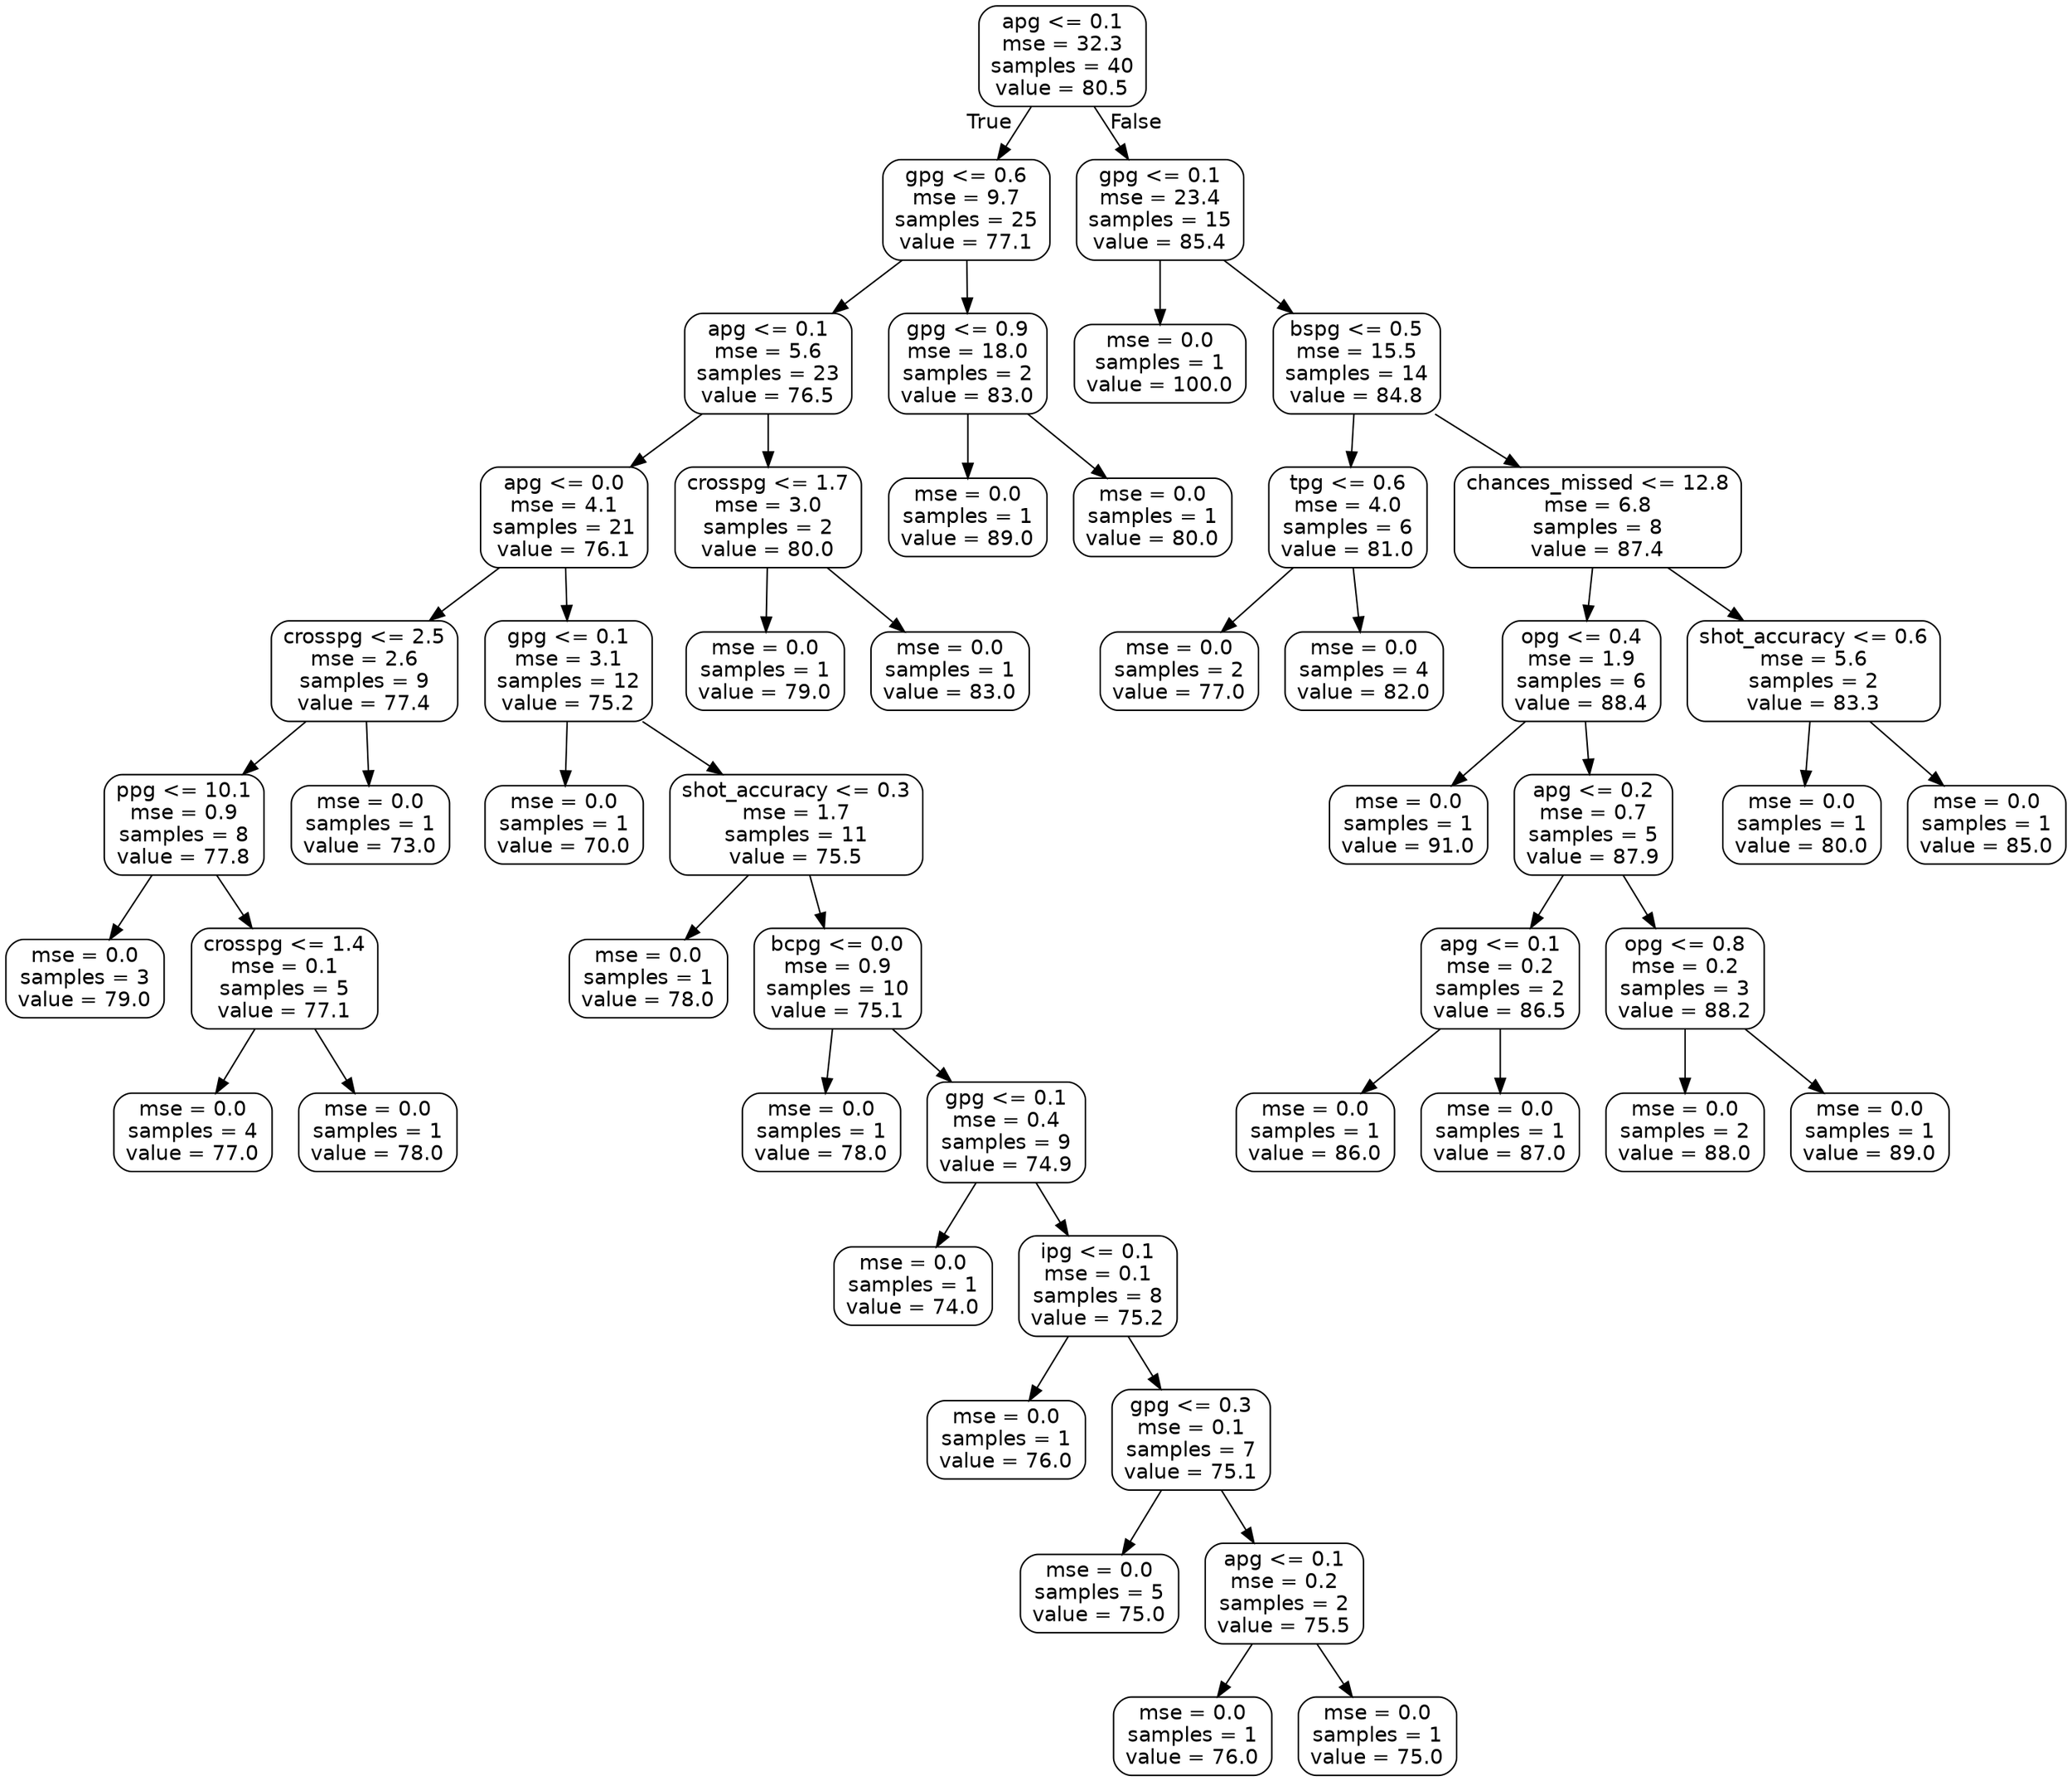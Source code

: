 digraph Tree {
node [shape=box, style="rounded", color="black", fontname=helvetica] ;
edge [fontname=helvetica] ;
0 [label="apg <= 0.1\nmse = 32.3\nsamples = 40\nvalue = 80.5"] ;
1 [label="gpg <= 0.6\nmse = 9.7\nsamples = 25\nvalue = 77.1"] ;
0 -> 1 [labeldistance=2.5, labelangle=45, headlabel="True"] ;
2 [label="apg <= 0.1\nmse = 5.6\nsamples = 23\nvalue = 76.5"] ;
1 -> 2 ;
3 [label="apg <= 0.0\nmse = 4.1\nsamples = 21\nvalue = 76.1"] ;
2 -> 3 ;
4 [label="crosspg <= 2.5\nmse = 2.6\nsamples = 9\nvalue = 77.4"] ;
3 -> 4 ;
5 [label="ppg <= 10.1\nmse = 0.9\nsamples = 8\nvalue = 77.8"] ;
4 -> 5 ;
6 [label="mse = 0.0\nsamples = 3\nvalue = 79.0"] ;
5 -> 6 ;
7 [label="crosspg <= 1.4\nmse = 0.1\nsamples = 5\nvalue = 77.1"] ;
5 -> 7 ;
8 [label="mse = 0.0\nsamples = 4\nvalue = 77.0"] ;
7 -> 8 ;
9 [label="mse = 0.0\nsamples = 1\nvalue = 78.0"] ;
7 -> 9 ;
10 [label="mse = 0.0\nsamples = 1\nvalue = 73.0"] ;
4 -> 10 ;
11 [label="gpg <= 0.1\nmse = 3.1\nsamples = 12\nvalue = 75.2"] ;
3 -> 11 ;
12 [label="mse = 0.0\nsamples = 1\nvalue = 70.0"] ;
11 -> 12 ;
13 [label="shot_accuracy <= 0.3\nmse = 1.7\nsamples = 11\nvalue = 75.5"] ;
11 -> 13 ;
14 [label="mse = 0.0\nsamples = 1\nvalue = 78.0"] ;
13 -> 14 ;
15 [label="bcpg <= 0.0\nmse = 0.9\nsamples = 10\nvalue = 75.1"] ;
13 -> 15 ;
16 [label="mse = 0.0\nsamples = 1\nvalue = 78.0"] ;
15 -> 16 ;
17 [label="gpg <= 0.1\nmse = 0.4\nsamples = 9\nvalue = 74.9"] ;
15 -> 17 ;
18 [label="mse = 0.0\nsamples = 1\nvalue = 74.0"] ;
17 -> 18 ;
19 [label="ipg <= 0.1\nmse = 0.1\nsamples = 8\nvalue = 75.2"] ;
17 -> 19 ;
20 [label="mse = 0.0\nsamples = 1\nvalue = 76.0"] ;
19 -> 20 ;
21 [label="gpg <= 0.3\nmse = 0.1\nsamples = 7\nvalue = 75.1"] ;
19 -> 21 ;
22 [label="mse = 0.0\nsamples = 5\nvalue = 75.0"] ;
21 -> 22 ;
23 [label="apg <= 0.1\nmse = 0.2\nsamples = 2\nvalue = 75.5"] ;
21 -> 23 ;
24 [label="mse = 0.0\nsamples = 1\nvalue = 76.0"] ;
23 -> 24 ;
25 [label="mse = 0.0\nsamples = 1\nvalue = 75.0"] ;
23 -> 25 ;
26 [label="crosspg <= 1.7\nmse = 3.0\nsamples = 2\nvalue = 80.0"] ;
2 -> 26 ;
27 [label="mse = 0.0\nsamples = 1\nvalue = 79.0"] ;
26 -> 27 ;
28 [label="mse = 0.0\nsamples = 1\nvalue = 83.0"] ;
26 -> 28 ;
29 [label="gpg <= 0.9\nmse = 18.0\nsamples = 2\nvalue = 83.0"] ;
1 -> 29 ;
30 [label="mse = 0.0\nsamples = 1\nvalue = 89.0"] ;
29 -> 30 ;
31 [label="mse = 0.0\nsamples = 1\nvalue = 80.0"] ;
29 -> 31 ;
32 [label="gpg <= 0.1\nmse = 23.4\nsamples = 15\nvalue = 85.4"] ;
0 -> 32 [labeldistance=2.5, labelangle=-45, headlabel="False"] ;
33 [label="mse = 0.0\nsamples = 1\nvalue = 100.0"] ;
32 -> 33 ;
34 [label="bspg <= 0.5\nmse = 15.5\nsamples = 14\nvalue = 84.8"] ;
32 -> 34 ;
35 [label="tpg <= 0.6\nmse = 4.0\nsamples = 6\nvalue = 81.0"] ;
34 -> 35 ;
36 [label="mse = 0.0\nsamples = 2\nvalue = 77.0"] ;
35 -> 36 ;
37 [label="mse = 0.0\nsamples = 4\nvalue = 82.0"] ;
35 -> 37 ;
38 [label="chances_missed <= 12.8\nmse = 6.8\nsamples = 8\nvalue = 87.4"] ;
34 -> 38 ;
39 [label="opg <= 0.4\nmse = 1.9\nsamples = 6\nvalue = 88.4"] ;
38 -> 39 ;
40 [label="mse = 0.0\nsamples = 1\nvalue = 91.0"] ;
39 -> 40 ;
41 [label="apg <= 0.2\nmse = 0.7\nsamples = 5\nvalue = 87.9"] ;
39 -> 41 ;
42 [label="apg <= 0.1\nmse = 0.2\nsamples = 2\nvalue = 86.5"] ;
41 -> 42 ;
43 [label="mse = 0.0\nsamples = 1\nvalue = 86.0"] ;
42 -> 43 ;
44 [label="mse = 0.0\nsamples = 1\nvalue = 87.0"] ;
42 -> 44 ;
45 [label="opg <= 0.8\nmse = 0.2\nsamples = 3\nvalue = 88.2"] ;
41 -> 45 ;
46 [label="mse = 0.0\nsamples = 2\nvalue = 88.0"] ;
45 -> 46 ;
47 [label="mse = 0.0\nsamples = 1\nvalue = 89.0"] ;
45 -> 47 ;
48 [label="shot_accuracy <= 0.6\nmse = 5.6\nsamples = 2\nvalue = 83.3"] ;
38 -> 48 ;
49 [label="mse = 0.0\nsamples = 1\nvalue = 80.0"] ;
48 -> 49 ;
50 [label="mse = 0.0\nsamples = 1\nvalue = 85.0"] ;
48 -> 50 ;
}